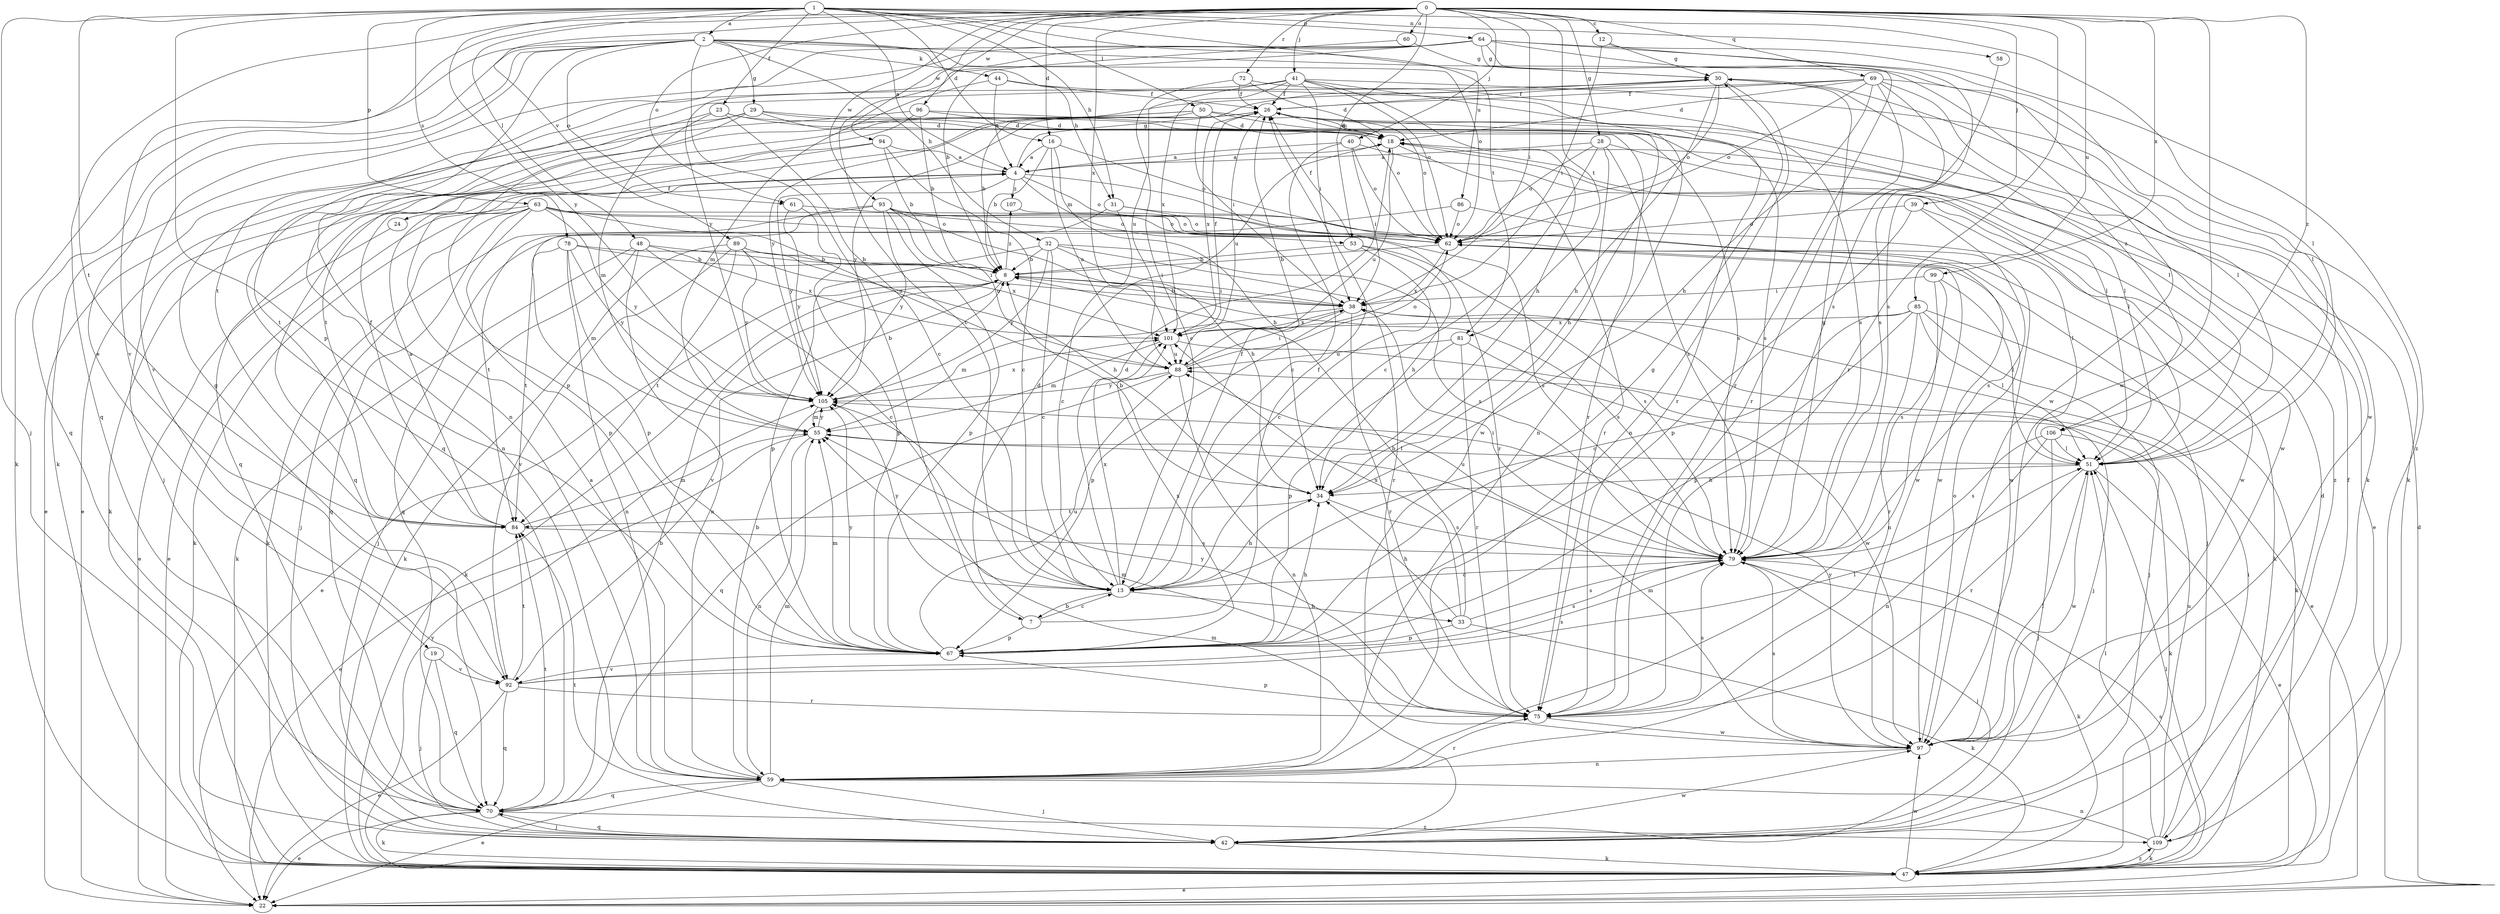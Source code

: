 strict digraph  {
0;
1;
2;
4;
7;
8;
12;
13;
16;
18;
19;
22;
23;
24;
26;
28;
29;
30;
31;
32;
33;
34;
38;
39;
40;
41;
42;
44;
47;
48;
50;
51;
53;
55;
58;
59;
60;
61;
62;
63;
64;
67;
69;
70;
72;
75;
78;
79;
81;
84;
85;
86;
88;
89;
92;
93;
94;
96;
97;
99;
101;
105;
106;
107;
109;
0 -> 12  [label=c];
0 -> 16  [label=d];
0 -> 28  [label=g];
0 -> 38  [label=i];
0 -> 39  [label=j];
0 -> 40  [label=j];
0 -> 41  [label=j];
0 -> 53  [label=m];
0 -> 60  [label=o];
0 -> 61  [label=o];
0 -> 69  [label=q];
0 -> 70  [label=q];
0 -> 72  [label=r];
0 -> 75  [label=r];
0 -> 81  [label=t];
0 -> 85  [label=u];
0 -> 89  [label=v];
0 -> 92  [label=v];
0 -> 93  [label=w];
0 -> 94  [label=w];
0 -> 96  [label=w];
0 -> 97  [label=w];
0 -> 99  [label=x];
0 -> 101  [label=x];
0 -> 106  [label=z];
1 -> 2  [label=a];
1 -> 4  [label=a];
1 -> 16  [label=d];
1 -> 23  [label=f];
1 -> 31  [label=h];
1 -> 42  [label=j];
1 -> 48  [label=l];
1 -> 50  [label=l];
1 -> 51  [label=l];
1 -> 58  [label=n];
1 -> 63  [label=p];
1 -> 64  [label=p];
1 -> 67  [label=p];
1 -> 78  [label=s];
1 -> 81  [label=t];
1 -> 84  [label=t];
1 -> 86  [label=u];
1 -> 105  [label=y];
2 -> 7  [label=b];
2 -> 19  [label=e];
2 -> 29  [label=g];
2 -> 31  [label=h];
2 -> 32  [label=h];
2 -> 44  [label=k];
2 -> 47  [label=k];
2 -> 59  [label=n];
2 -> 61  [label=o];
2 -> 62  [label=o];
2 -> 70  [label=q];
2 -> 92  [label=v];
2 -> 106  [label=z];
4 -> 24  [label=f];
4 -> 30  [label=g];
4 -> 53  [label=m];
4 -> 62  [label=o];
4 -> 75  [label=r];
4 -> 105  [label=y];
4 -> 107  [label=z];
7 -> 13  [label=c];
7 -> 18  [label=d];
7 -> 26  [label=f];
7 -> 67  [label=p];
8 -> 22  [label=e];
8 -> 38  [label=i];
8 -> 47  [label=k];
8 -> 79  [label=s];
8 -> 92  [label=v];
8 -> 107  [label=z];
12 -> 30  [label=g];
12 -> 38  [label=i];
12 -> 79  [label=s];
13 -> 7  [label=b];
13 -> 18  [label=d];
13 -> 26  [label=f];
13 -> 33  [label=h];
13 -> 34  [label=h];
13 -> 101  [label=x];
13 -> 105  [label=y];
16 -> 4  [label=a];
16 -> 8  [label=b];
16 -> 34  [label=h];
16 -> 62  [label=o];
16 -> 88  [label=u];
18 -> 4  [label=a];
18 -> 22  [label=e];
18 -> 75  [label=r];
18 -> 88  [label=u];
19 -> 42  [label=j];
19 -> 70  [label=q];
19 -> 92  [label=v];
22 -> 18  [label=d];
23 -> 13  [label=c];
23 -> 18  [label=d];
23 -> 55  [label=m];
23 -> 75  [label=r];
23 -> 84  [label=t];
24 -> 22  [label=e];
26 -> 18  [label=d];
26 -> 51  [label=l];
26 -> 62  [label=o];
26 -> 79  [label=s];
26 -> 88  [label=u];
26 -> 101  [label=x];
26 -> 105  [label=y];
28 -> 4  [label=a];
28 -> 13  [label=c];
28 -> 34  [label=h];
28 -> 51  [label=l];
28 -> 62  [label=o];
28 -> 79  [label=s];
29 -> 18  [label=d];
29 -> 22  [label=e];
29 -> 59  [label=n];
29 -> 62  [label=o];
29 -> 67  [label=p];
29 -> 79  [label=s];
30 -> 26  [label=f];
30 -> 34  [label=h];
30 -> 51  [label=l];
30 -> 59  [label=n];
30 -> 62  [label=o];
30 -> 97  [label=w];
31 -> 13  [label=c];
31 -> 62  [label=o];
31 -> 67  [label=p];
31 -> 97  [label=w];
32 -> 8  [label=b];
32 -> 13  [label=c];
32 -> 38  [label=i];
32 -> 67  [label=p];
32 -> 75  [label=r];
32 -> 79  [label=s];
32 -> 105  [label=y];
33 -> 8  [label=b];
33 -> 34  [label=h];
33 -> 47  [label=k];
33 -> 67  [label=p];
33 -> 79  [label=s];
33 -> 101  [label=x];
34 -> 8  [label=b];
34 -> 79  [label=s];
34 -> 84  [label=t];
38 -> 8  [label=b];
38 -> 22  [label=e];
38 -> 55  [label=m];
38 -> 67  [label=p];
38 -> 75  [label=r];
38 -> 101  [label=x];
39 -> 62  [label=o];
39 -> 67  [label=p];
39 -> 79  [label=s];
39 -> 97  [label=w];
40 -> 4  [label=a];
40 -> 13  [label=c];
40 -> 38  [label=i];
40 -> 62  [label=o];
40 -> 97  [label=w];
41 -> 26  [label=f];
41 -> 34  [label=h];
41 -> 38  [label=i];
41 -> 47  [label=k];
41 -> 59  [label=n];
41 -> 62  [label=o];
41 -> 70  [label=q];
41 -> 88  [label=u];
41 -> 101  [label=x];
42 -> 18  [label=d];
42 -> 47  [label=k];
42 -> 55  [label=m];
42 -> 70  [label=q];
42 -> 84  [label=t];
42 -> 97  [label=w];
44 -> 4  [label=a];
44 -> 26  [label=f];
44 -> 55  [label=m];
44 -> 75  [label=r];
47 -> 22  [label=e];
47 -> 51  [label=l];
47 -> 79  [label=s];
47 -> 97  [label=w];
47 -> 105  [label=y];
47 -> 109  [label=z];
48 -> 8  [label=b];
48 -> 13  [label=c];
48 -> 42  [label=j];
48 -> 47  [label=k];
48 -> 59  [label=n];
48 -> 101  [label=x];
50 -> 8  [label=b];
50 -> 18  [label=d];
50 -> 38  [label=i];
50 -> 42  [label=j];
50 -> 70  [label=q];
50 -> 97  [label=w];
50 -> 109  [label=z];
51 -> 22  [label=e];
51 -> 34  [label=h];
51 -> 75  [label=r];
51 -> 97  [label=w];
53 -> 8  [label=b];
53 -> 13  [label=c];
53 -> 26  [label=f];
53 -> 34  [label=h];
53 -> 79  [label=s];
55 -> 22  [label=e];
55 -> 51  [label=l];
55 -> 59  [label=n];
55 -> 105  [label=y];
58 -> 79  [label=s];
59 -> 4  [label=a];
59 -> 8  [label=b];
59 -> 22  [label=e];
59 -> 42  [label=j];
59 -> 55  [label=m];
59 -> 70  [label=q];
59 -> 75  [label=r];
60 -> 8  [label=b];
60 -> 30  [label=g];
61 -> 62  [label=o];
61 -> 67  [label=p];
61 -> 105  [label=y];
62 -> 8  [label=b];
62 -> 42  [label=j];
62 -> 47  [label=k];
62 -> 101  [label=x];
63 -> 22  [label=e];
63 -> 42  [label=j];
63 -> 47  [label=k];
63 -> 62  [label=o];
63 -> 67  [label=p];
63 -> 70  [label=q];
63 -> 79  [label=s];
63 -> 88  [label=u];
63 -> 97  [label=w];
63 -> 105  [label=y];
64 -> 13  [label=c];
64 -> 30  [label=g];
64 -> 47  [label=k];
64 -> 51  [label=l];
64 -> 75  [label=r];
64 -> 84  [label=t];
64 -> 97  [label=w];
64 -> 105  [label=y];
64 -> 109  [label=z];
67 -> 30  [label=g];
67 -> 34  [label=h];
67 -> 55  [label=m];
67 -> 79  [label=s];
67 -> 88  [label=u];
67 -> 92  [label=v];
67 -> 101  [label=x];
67 -> 105  [label=y];
69 -> 18  [label=d];
69 -> 26  [label=f];
69 -> 34  [label=h];
69 -> 47  [label=k];
69 -> 51  [label=l];
69 -> 62  [label=o];
69 -> 75  [label=r];
69 -> 79  [label=s];
69 -> 105  [label=y];
70 -> 8  [label=b];
70 -> 22  [label=e];
70 -> 42  [label=j];
70 -> 47  [label=k];
70 -> 84  [label=t];
70 -> 109  [label=z];
72 -> 13  [label=c];
72 -> 18  [label=d];
72 -> 26  [label=f];
72 -> 79  [label=s];
75 -> 55  [label=m];
75 -> 67  [label=p];
75 -> 79  [label=s];
75 -> 97  [label=w];
75 -> 105  [label=y];
78 -> 8  [label=b];
78 -> 34  [label=h];
78 -> 55  [label=m];
78 -> 59  [label=n];
78 -> 84  [label=t];
78 -> 105  [label=y];
79 -> 13  [label=c];
79 -> 30  [label=g];
79 -> 38  [label=i];
79 -> 42  [label=j];
79 -> 47  [label=k];
79 -> 88  [label=u];
81 -> 67  [label=p];
81 -> 75  [label=r];
81 -> 88  [label=u];
81 -> 97  [label=w];
84 -> 4  [label=a];
84 -> 26  [label=f];
84 -> 55  [label=m];
84 -> 79  [label=s];
85 -> 13  [label=c];
85 -> 42  [label=j];
85 -> 47  [label=k];
85 -> 51  [label=l];
85 -> 67  [label=p];
85 -> 75  [label=r];
85 -> 101  [label=x];
86 -> 51  [label=l];
86 -> 62  [label=o];
86 -> 70  [label=q];
88 -> 38  [label=i];
88 -> 59  [label=n];
88 -> 62  [label=o];
88 -> 70  [label=q];
88 -> 105  [label=y];
89 -> 8  [label=b];
89 -> 38  [label=i];
89 -> 47  [label=k];
89 -> 84  [label=t];
89 -> 92  [label=v];
89 -> 101  [label=x];
89 -> 105  [label=y];
92 -> 22  [label=e];
92 -> 30  [label=g];
92 -> 51  [label=l];
92 -> 70  [label=q];
92 -> 75  [label=r];
92 -> 79  [label=s];
92 -> 84  [label=t];
93 -> 34  [label=h];
93 -> 47  [label=k];
93 -> 62  [label=o];
93 -> 67  [label=p];
93 -> 84  [label=t];
93 -> 88  [label=u];
93 -> 97  [label=w];
93 -> 105  [label=y];
94 -> 4  [label=a];
94 -> 8  [label=b];
94 -> 13  [label=c];
94 -> 47  [label=k];
94 -> 70  [label=q];
96 -> 8  [label=b];
96 -> 18  [label=d];
96 -> 22  [label=e];
96 -> 51  [label=l];
96 -> 84  [label=t];
97 -> 51  [label=l];
97 -> 55  [label=m];
97 -> 59  [label=n];
97 -> 62  [label=o];
97 -> 79  [label=s];
97 -> 105  [label=y];
99 -> 38  [label=i];
99 -> 51  [label=l];
99 -> 59  [label=n];
99 -> 79  [label=s];
101 -> 26  [label=f];
101 -> 42  [label=j];
101 -> 55  [label=m];
101 -> 88  [label=u];
105 -> 55  [label=m];
105 -> 101  [label=x];
106 -> 42  [label=j];
106 -> 47  [label=k];
106 -> 51  [label=l];
106 -> 59  [label=n];
106 -> 79  [label=s];
107 -> 62  [label=o];
109 -> 26  [label=f];
109 -> 38  [label=i];
109 -> 47  [label=k];
109 -> 51  [label=l];
109 -> 59  [label=n];
109 -> 88  [label=u];
}
